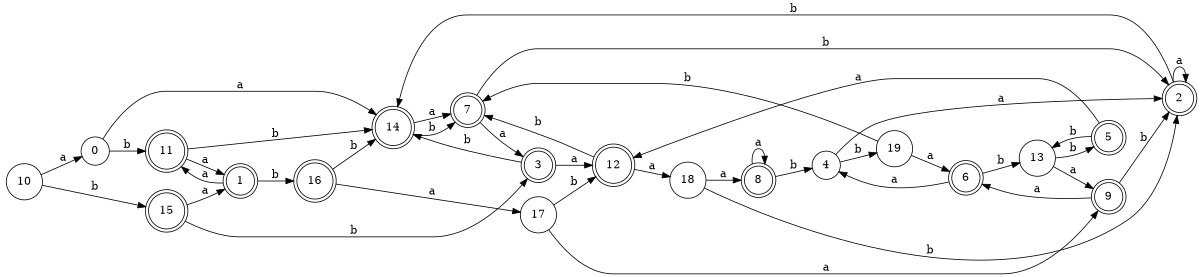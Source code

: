 digraph n16_6 {
__start0 [label="" shape="none"];

rankdir=LR;
size="8,5";

s0 [style="filled", color="black", fillcolor="white" shape="circle", label="0"];
s1 [style="rounded,filled", color="black", fillcolor="white" shape="doublecircle", label="1"];
s2 [style="rounded,filled", color="black", fillcolor="white" shape="doublecircle", label="2"];
s3 [style="rounded,filled", color="black", fillcolor="white" shape="doublecircle", label="3"];
s4 [style="filled", color="black", fillcolor="white" shape="circle", label="4"];
s5 [style="rounded,filled", color="black", fillcolor="white" shape="doublecircle", label="5"];
s6 [style="rounded,filled", color="black", fillcolor="white" shape="doublecircle", label="6"];
s7 [style="rounded,filled", color="black", fillcolor="white" shape="doublecircle", label="7"];
s8 [style="rounded,filled", color="black", fillcolor="white" shape="doublecircle", label="8"];
s9 [style="rounded,filled", color="black", fillcolor="white" shape="doublecircle", label="9"];
s10 [style="filled", color="black", fillcolor="white" shape="circle", label="10"];
s11 [style="rounded,filled", color="black", fillcolor="white" shape="doublecircle", label="11"];
s12 [style="rounded,filled", color="black", fillcolor="white" shape="doublecircle", label="12"];
s13 [style="filled", color="black", fillcolor="white" shape="circle", label="13"];
s14 [style="rounded,filled", color="black", fillcolor="white" shape="doublecircle", label="14"];
s15 [style="rounded,filled", color="black", fillcolor="white" shape="doublecircle", label="15"];
s16 [style="rounded,filled", color="black", fillcolor="white" shape="doublecircle", label="16"];
s17 [style="filled", color="black", fillcolor="white" shape="circle", label="17"];
s18 [style="filled", color="black", fillcolor="white" shape="circle", label="18"];
s19 [style="filled", color="black", fillcolor="white" shape="circle", label="19"];
s0 -> s14 [label="a"];
s0 -> s11 [label="b"];
s1 -> s11 [label="a"];
s1 -> s16 [label="b"];
s2 -> s2 [label="a"];
s2 -> s14 [label="b"];
s3 -> s12 [label="a"];
s3 -> s14 [label="b"];
s4 -> s2 [label="a"];
s4 -> s19 [label="b"];
s5 -> s12 [label="a"];
s5 -> s13 [label="b"];
s6 -> s4 [label="a"];
s6 -> s13 [label="b"];
s7 -> s3 [label="a"];
s7 -> s2 [label="b"];
s8 -> s8 [label="a"];
s8 -> s4 [label="b"];
s9 -> s6 [label="a"];
s9 -> s2 [label="b"];
s10 -> s0 [label="a"];
s10 -> s15 [label="b"];
s11 -> s1 [label="a"];
s11 -> s14 [label="b"];
s12 -> s18 [label="a"];
s12 -> s7 [label="b"];
s13 -> s9 [label="a"];
s13 -> s5 [label="b"];
s14 -> s7 [label="a"];
s14 -> s7 [label="b"];
s15 -> s1 [label="a"];
s15 -> s3 [label="b"];
s16 -> s17 [label="a"];
s16 -> s14 [label="b"];
s17 -> s9 [label="a"];
s17 -> s12 [label="b"];
s18 -> s8 [label="a"];
s18 -> s2 [label="b"];
s19 -> s6 [label="a"];
s19 -> s7 [label="b"];

}